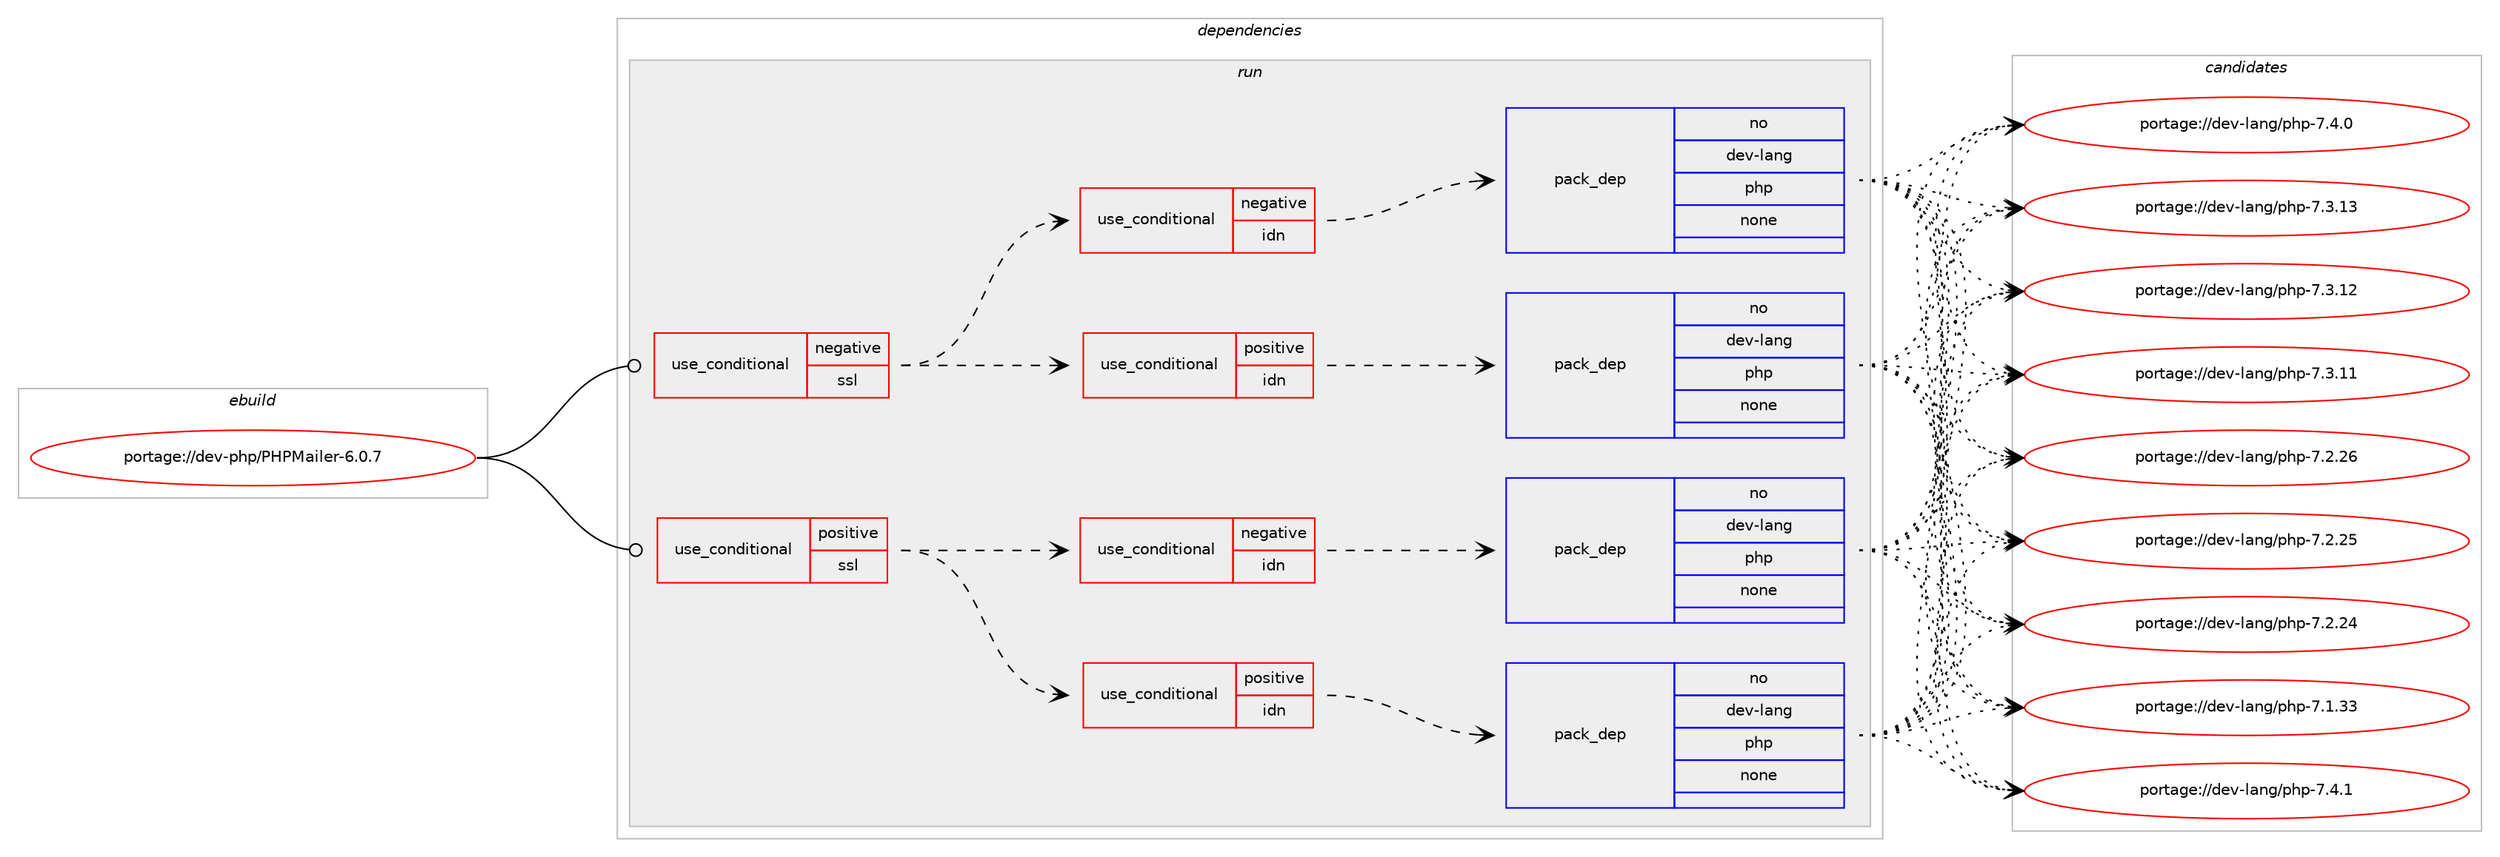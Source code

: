 digraph prolog {

# *************
# Graph options
# *************

newrank=true;
concentrate=true;
compound=true;
graph [rankdir=LR,fontname=Helvetica,fontsize=10,ranksep=1.5];#, ranksep=2.5, nodesep=0.2];
edge  [arrowhead=vee];
node  [fontname=Helvetica,fontsize=10];

# **********
# The ebuild
# **********

subgraph cluster_leftcol {
color=gray;
label=<<i>ebuild</i>>;
id [label="portage://dev-php/PHPMailer-6.0.7", color=red, width=4, href="../dev-php/PHPMailer-6.0.7.svg"];
}

# ****************
# The dependencies
# ****************

subgraph cluster_midcol {
color=gray;
label=<<i>dependencies</i>>;
subgraph cluster_compile {
fillcolor="#eeeeee";
style=filled;
label=<<i>compile</i>>;
}
subgraph cluster_compileandrun {
fillcolor="#eeeeee";
style=filled;
label=<<i>compile and run</i>>;
}
subgraph cluster_run {
fillcolor="#eeeeee";
style=filled;
label=<<i>run</i>>;
subgraph cond121036 {
dependency477505 [label=<<TABLE BORDER="0" CELLBORDER="1" CELLSPACING="0" CELLPADDING="4"><TR><TD ROWSPAN="3" CELLPADDING="10">use_conditional</TD></TR><TR><TD>negative</TD></TR><TR><TD>ssl</TD></TR></TABLE>>, shape=none, color=red];
subgraph cond121037 {
dependency477506 [label=<<TABLE BORDER="0" CELLBORDER="1" CELLSPACING="0" CELLPADDING="4"><TR><TD ROWSPAN="3" CELLPADDING="10">use_conditional</TD></TR><TR><TD>positive</TD></TR><TR><TD>idn</TD></TR></TABLE>>, shape=none, color=red];
subgraph pack351418 {
dependency477507 [label=<<TABLE BORDER="0" CELLBORDER="1" CELLSPACING="0" CELLPADDING="4" WIDTH="220"><TR><TD ROWSPAN="6" CELLPADDING="30">pack_dep</TD></TR><TR><TD WIDTH="110">no</TD></TR><TR><TD>dev-lang</TD></TR><TR><TD>php</TD></TR><TR><TD>none</TD></TR><TR><TD></TD></TR></TABLE>>, shape=none, color=blue];
}
dependency477506:e -> dependency477507:w [weight=20,style="dashed",arrowhead="vee"];
}
dependency477505:e -> dependency477506:w [weight=20,style="dashed",arrowhead="vee"];
subgraph cond121038 {
dependency477508 [label=<<TABLE BORDER="0" CELLBORDER="1" CELLSPACING="0" CELLPADDING="4"><TR><TD ROWSPAN="3" CELLPADDING="10">use_conditional</TD></TR><TR><TD>negative</TD></TR><TR><TD>idn</TD></TR></TABLE>>, shape=none, color=red];
subgraph pack351419 {
dependency477509 [label=<<TABLE BORDER="0" CELLBORDER="1" CELLSPACING="0" CELLPADDING="4" WIDTH="220"><TR><TD ROWSPAN="6" CELLPADDING="30">pack_dep</TD></TR><TR><TD WIDTH="110">no</TD></TR><TR><TD>dev-lang</TD></TR><TR><TD>php</TD></TR><TR><TD>none</TD></TR><TR><TD></TD></TR></TABLE>>, shape=none, color=blue];
}
dependency477508:e -> dependency477509:w [weight=20,style="dashed",arrowhead="vee"];
}
dependency477505:e -> dependency477508:w [weight=20,style="dashed",arrowhead="vee"];
}
id:e -> dependency477505:w [weight=20,style="solid",arrowhead="odot"];
subgraph cond121039 {
dependency477510 [label=<<TABLE BORDER="0" CELLBORDER="1" CELLSPACING="0" CELLPADDING="4"><TR><TD ROWSPAN="3" CELLPADDING="10">use_conditional</TD></TR><TR><TD>positive</TD></TR><TR><TD>ssl</TD></TR></TABLE>>, shape=none, color=red];
subgraph cond121040 {
dependency477511 [label=<<TABLE BORDER="0" CELLBORDER="1" CELLSPACING="0" CELLPADDING="4"><TR><TD ROWSPAN="3" CELLPADDING="10">use_conditional</TD></TR><TR><TD>positive</TD></TR><TR><TD>idn</TD></TR></TABLE>>, shape=none, color=red];
subgraph pack351420 {
dependency477512 [label=<<TABLE BORDER="0" CELLBORDER="1" CELLSPACING="0" CELLPADDING="4" WIDTH="220"><TR><TD ROWSPAN="6" CELLPADDING="30">pack_dep</TD></TR><TR><TD WIDTH="110">no</TD></TR><TR><TD>dev-lang</TD></TR><TR><TD>php</TD></TR><TR><TD>none</TD></TR><TR><TD></TD></TR></TABLE>>, shape=none, color=blue];
}
dependency477511:e -> dependency477512:w [weight=20,style="dashed",arrowhead="vee"];
}
dependency477510:e -> dependency477511:w [weight=20,style="dashed",arrowhead="vee"];
subgraph cond121041 {
dependency477513 [label=<<TABLE BORDER="0" CELLBORDER="1" CELLSPACING="0" CELLPADDING="4"><TR><TD ROWSPAN="3" CELLPADDING="10">use_conditional</TD></TR><TR><TD>negative</TD></TR><TR><TD>idn</TD></TR></TABLE>>, shape=none, color=red];
subgraph pack351421 {
dependency477514 [label=<<TABLE BORDER="0" CELLBORDER="1" CELLSPACING="0" CELLPADDING="4" WIDTH="220"><TR><TD ROWSPAN="6" CELLPADDING="30">pack_dep</TD></TR><TR><TD WIDTH="110">no</TD></TR><TR><TD>dev-lang</TD></TR><TR><TD>php</TD></TR><TR><TD>none</TD></TR><TR><TD></TD></TR></TABLE>>, shape=none, color=blue];
}
dependency477513:e -> dependency477514:w [weight=20,style="dashed",arrowhead="vee"];
}
dependency477510:e -> dependency477513:w [weight=20,style="dashed",arrowhead="vee"];
}
id:e -> dependency477510:w [weight=20,style="solid",arrowhead="odot"];
}
}

# **************
# The candidates
# **************

subgraph cluster_choices {
rank=same;
color=gray;
label=<<i>candidates</i>>;

subgraph choice351418 {
color=black;
nodesep=1;
choice100101118451089711010347112104112455546524649 [label="portage://dev-lang/php-7.4.1", color=red, width=4,href="../dev-lang/php-7.4.1.svg"];
choice100101118451089711010347112104112455546524648 [label="portage://dev-lang/php-7.4.0", color=red, width=4,href="../dev-lang/php-7.4.0.svg"];
choice10010111845108971101034711210411245554651464951 [label="portage://dev-lang/php-7.3.13", color=red, width=4,href="../dev-lang/php-7.3.13.svg"];
choice10010111845108971101034711210411245554651464950 [label="portage://dev-lang/php-7.3.12", color=red, width=4,href="../dev-lang/php-7.3.12.svg"];
choice10010111845108971101034711210411245554651464949 [label="portage://dev-lang/php-7.3.11", color=red, width=4,href="../dev-lang/php-7.3.11.svg"];
choice10010111845108971101034711210411245554650465054 [label="portage://dev-lang/php-7.2.26", color=red, width=4,href="../dev-lang/php-7.2.26.svg"];
choice10010111845108971101034711210411245554650465053 [label="portage://dev-lang/php-7.2.25", color=red, width=4,href="../dev-lang/php-7.2.25.svg"];
choice10010111845108971101034711210411245554650465052 [label="portage://dev-lang/php-7.2.24", color=red, width=4,href="../dev-lang/php-7.2.24.svg"];
choice10010111845108971101034711210411245554649465151 [label="portage://dev-lang/php-7.1.33", color=red, width=4,href="../dev-lang/php-7.1.33.svg"];
dependency477507:e -> choice100101118451089711010347112104112455546524649:w [style=dotted,weight="100"];
dependency477507:e -> choice100101118451089711010347112104112455546524648:w [style=dotted,weight="100"];
dependency477507:e -> choice10010111845108971101034711210411245554651464951:w [style=dotted,weight="100"];
dependency477507:e -> choice10010111845108971101034711210411245554651464950:w [style=dotted,weight="100"];
dependency477507:e -> choice10010111845108971101034711210411245554651464949:w [style=dotted,weight="100"];
dependency477507:e -> choice10010111845108971101034711210411245554650465054:w [style=dotted,weight="100"];
dependency477507:e -> choice10010111845108971101034711210411245554650465053:w [style=dotted,weight="100"];
dependency477507:e -> choice10010111845108971101034711210411245554650465052:w [style=dotted,weight="100"];
dependency477507:e -> choice10010111845108971101034711210411245554649465151:w [style=dotted,weight="100"];
}
subgraph choice351419 {
color=black;
nodesep=1;
choice100101118451089711010347112104112455546524649 [label="portage://dev-lang/php-7.4.1", color=red, width=4,href="../dev-lang/php-7.4.1.svg"];
choice100101118451089711010347112104112455546524648 [label="portage://dev-lang/php-7.4.0", color=red, width=4,href="../dev-lang/php-7.4.0.svg"];
choice10010111845108971101034711210411245554651464951 [label="portage://dev-lang/php-7.3.13", color=red, width=4,href="../dev-lang/php-7.3.13.svg"];
choice10010111845108971101034711210411245554651464950 [label="portage://dev-lang/php-7.3.12", color=red, width=4,href="../dev-lang/php-7.3.12.svg"];
choice10010111845108971101034711210411245554651464949 [label="portage://dev-lang/php-7.3.11", color=red, width=4,href="../dev-lang/php-7.3.11.svg"];
choice10010111845108971101034711210411245554650465054 [label="portage://dev-lang/php-7.2.26", color=red, width=4,href="../dev-lang/php-7.2.26.svg"];
choice10010111845108971101034711210411245554650465053 [label="portage://dev-lang/php-7.2.25", color=red, width=4,href="../dev-lang/php-7.2.25.svg"];
choice10010111845108971101034711210411245554650465052 [label="portage://dev-lang/php-7.2.24", color=red, width=4,href="../dev-lang/php-7.2.24.svg"];
choice10010111845108971101034711210411245554649465151 [label="portage://dev-lang/php-7.1.33", color=red, width=4,href="../dev-lang/php-7.1.33.svg"];
dependency477509:e -> choice100101118451089711010347112104112455546524649:w [style=dotted,weight="100"];
dependency477509:e -> choice100101118451089711010347112104112455546524648:w [style=dotted,weight="100"];
dependency477509:e -> choice10010111845108971101034711210411245554651464951:w [style=dotted,weight="100"];
dependency477509:e -> choice10010111845108971101034711210411245554651464950:w [style=dotted,weight="100"];
dependency477509:e -> choice10010111845108971101034711210411245554651464949:w [style=dotted,weight="100"];
dependency477509:e -> choice10010111845108971101034711210411245554650465054:w [style=dotted,weight="100"];
dependency477509:e -> choice10010111845108971101034711210411245554650465053:w [style=dotted,weight="100"];
dependency477509:e -> choice10010111845108971101034711210411245554650465052:w [style=dotted,weight="100"];
dependency477509:e -> choice10010111845108971101034711210411245554649465151:w [style=dotted,weight="100"];
}
subgraph choice351420 {
color=black;
nodesep=1;
choice100101118451089711010347112104112455546524649 [label="portage://dev-lang/php-7.4.1", color=red, width=4,href="../dev-lang/php-7.4.1.svg"];
choice100101118451089711010347112104112455546524648 [label="portage://dev-lang/php-7.4.0", color=red, width=4,href="../dev-lang/php-7.4.0.svg"];
choice10010111845108971101034711210411245554651464951 [label="portage://dev-lang/php-7.3.13", color=red, width=4,href="../dev-lang/php-7.3.13.svg"];
choice10010111845108971101034711210411245554651464950 [label="portage://dev-lang/php-7.3.12", color=red, width=4,href="../dev-lang/php-7.3.12.svg"];
choice10010111845108971101034711210411245554651464949 [label="portage://dev-lang/php-7.3.11", color=red, width=4,href="../dev-lang/php-7.3.11.svg"];
choice10010111845108971101034711210411245554650465054 [label="portage://dev-lang/php-7.2.26", color=red, width=4,href="../dev-lang/php-7.2.26.svg"];
choice10010111845108971101034711210411245554650465053 [label="portage://dev-lang/php-7.2.25", color=red, width=4,href="../dev-lang/php-7.2.25.svg"];
choice10010111845108971101034711210411245554650465052 [label="portage://dev-lang/php-7.2.24", color=red, width=4,href="../dev-lang/php-7.2.24.svg"];
choice10010111845108971101034711210411245554649465151 [label="portage://dev-lang/php-7.1.33", color=red, width=4,href="../dev-lang/php-7.1.33.svg"];
dependency477512:e -> choice100101118451089711010347112104112455546524649:w [style=dotted,weight="100"];
dependency477512:e -> choice100101118451089711010347112104112455546524648:w [style=dotted,weight="100"];
dependency477512:e -> choice10010111845108971101034711210411245554651464951:w [style=dotted,weight="100"];
dependency477512:e -> choice10010111845108971101034711210411245554651464950:w [style=dotted,weight="100"];
dependency477512:e -> choice10010111845108971101034711210411245554651464949:w [style=dotted,weight="100"];
dependency477512:e -> choice10010111845108971101034711210411245554650465054:w [style=dotted,weight="100"];
dependency477512:e -> choice10010111845108971101034711210411245554650465053:w [style=dotted,weight="100"];
dependency477512:e -> choice10010111845108971101034711210411245554650465052:w [style=dotted,weight="100"];
dependency477512:e -> choice10010111845108971101034711210411245554649465151:w [style=dotted,weight="100"];
}
subgraph choice351421 {
color=black;
nodesep=1;
choice100101118451089711010347112104112455546524649 [label="portage://dev-lang/php-7.4.1", color=red, width=4,href="../dev-lang/php-7.4.1.svg"];
choice100101118451089711010347112104112455546524648 [label="portage://dev-lang/php-7.4.0", color=red, width=4,href="../dev-lang/php-7.4.0.svg"];
choice10010111845108971101034711210411245554651464951 [label="portage://dev-lang/php-7.3.13", color=red, width=4,href="../dev-lang/php-7.3.13.svg"];
choice10010111845108971101034711210411245554651464950 [label="portage://dev-lang/php-7.3.12", color=red, width=4,href="../dev-lang/php-7.3.12.svg"];
choice10010111845108971101034711210411245554651464949 [label="portage://dev-lang/php-7.3.11", color=red, width=4,href="../dev-lang/php-7.3.11.svg"];
choice10010111845108971101034711210411245554650465054 [label="portage://dev-lang/php-7.2.26", color=red, width=4,href="../dev-lang/php-7.2.26.svg"];
choice10010111845108971101034711210411245554650465053 [label="portage://dev-lang/php-7.2.25", color=red, width=4,href="../dev-lang/php-7.2.25.svg"];
choice10010111845108971101034711210411245554650465052 [label="portage://dev-lang/php-7.2.24", color=red, width=4,href="../dev-lang/php-7.2.24.svg"];
choice10010111845108971101034711210411245554649465151 [label="portage://dev-lang/php-7.1.33", color=red, width=4,href="../dev-lang/php-7.1.33.svg"];
dependency477514:e -> choice100101118451089711010347112104112455546524649:w [style=dotted,weight="100"];
dependency477514:e -> choice100101118451089711010347112104112455546524648:w [style=dotted,weight="100"];
dependency477514:e -> choice10010111845108971101034711210411245554651464951:w [style=dotted,weight="100"];
dependency477514:e -> choice10010111845108971101034711210411245554651464950:w [style=dotted,weight="100"];
dependency477514:e -> choice10010111845108971101034711210411245554651464949:w [style=dotted,weight="100"];
dependency477514:e -> choice10010111845108971101034711210411245554650465054:w [style=dotted,weight="100"];
dependency477514:e -> choice10010111845108971101034711210411245554650465053:w [style=dotted,weight="100"];
dependency477514:e -> choice10010111845108971101034711210411245554650465052:w [style=dotted,weight="100"];
dependency477514:e -> choice10010111845108971101034711210411245554649465151:w [style=dotted,weight="100"];
}
}

}
